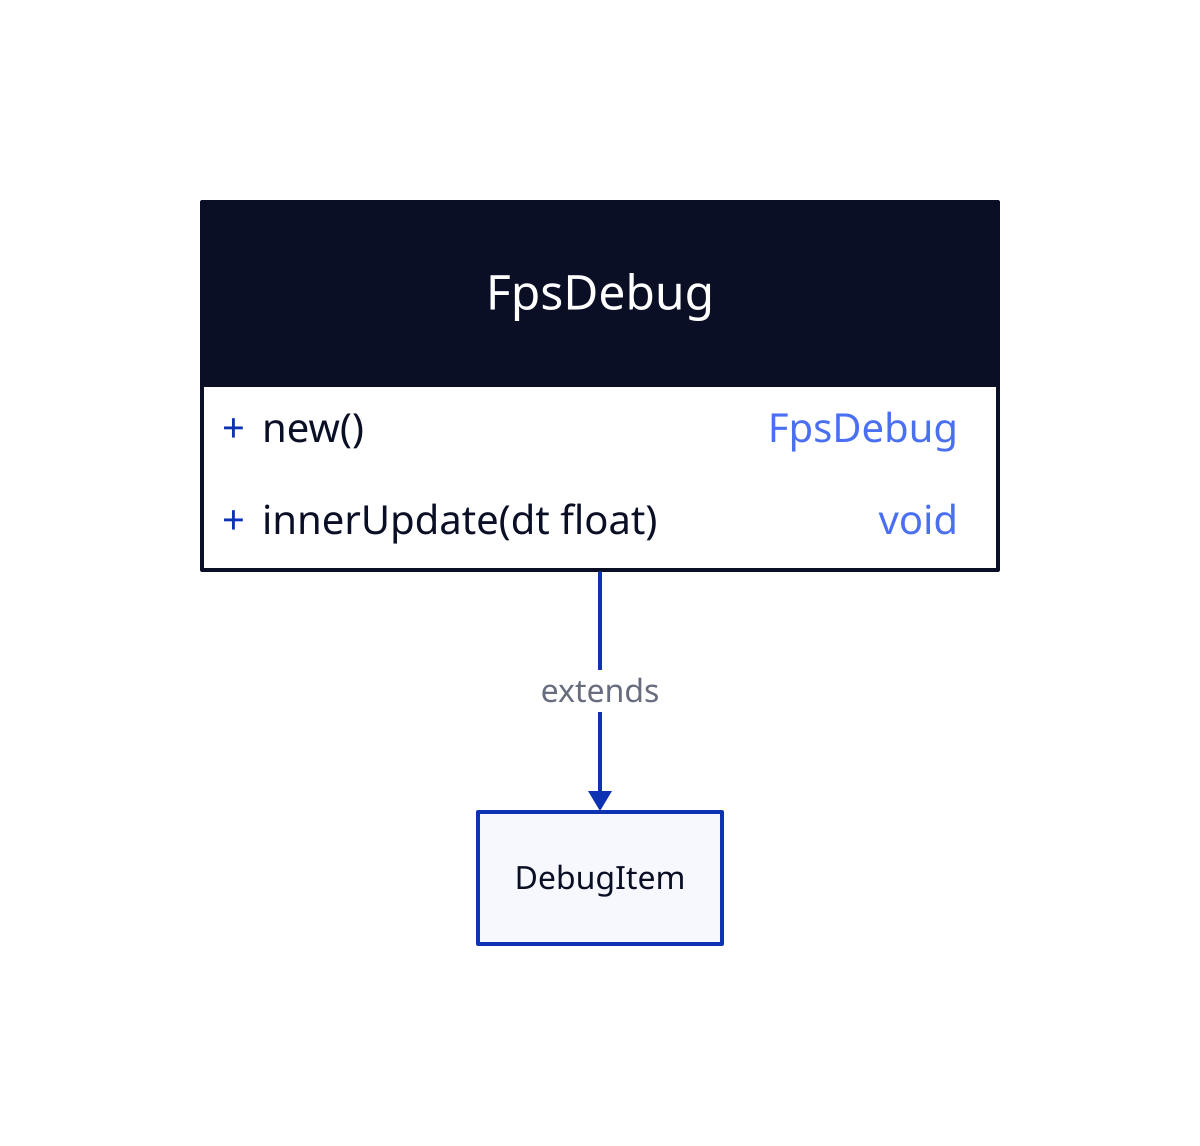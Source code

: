 FpsDebug: {
  shape: class

  +new(): FpsDebug

  +innerUpdate(dt float): void
}
FpsDebug -> DebugItem: extends
